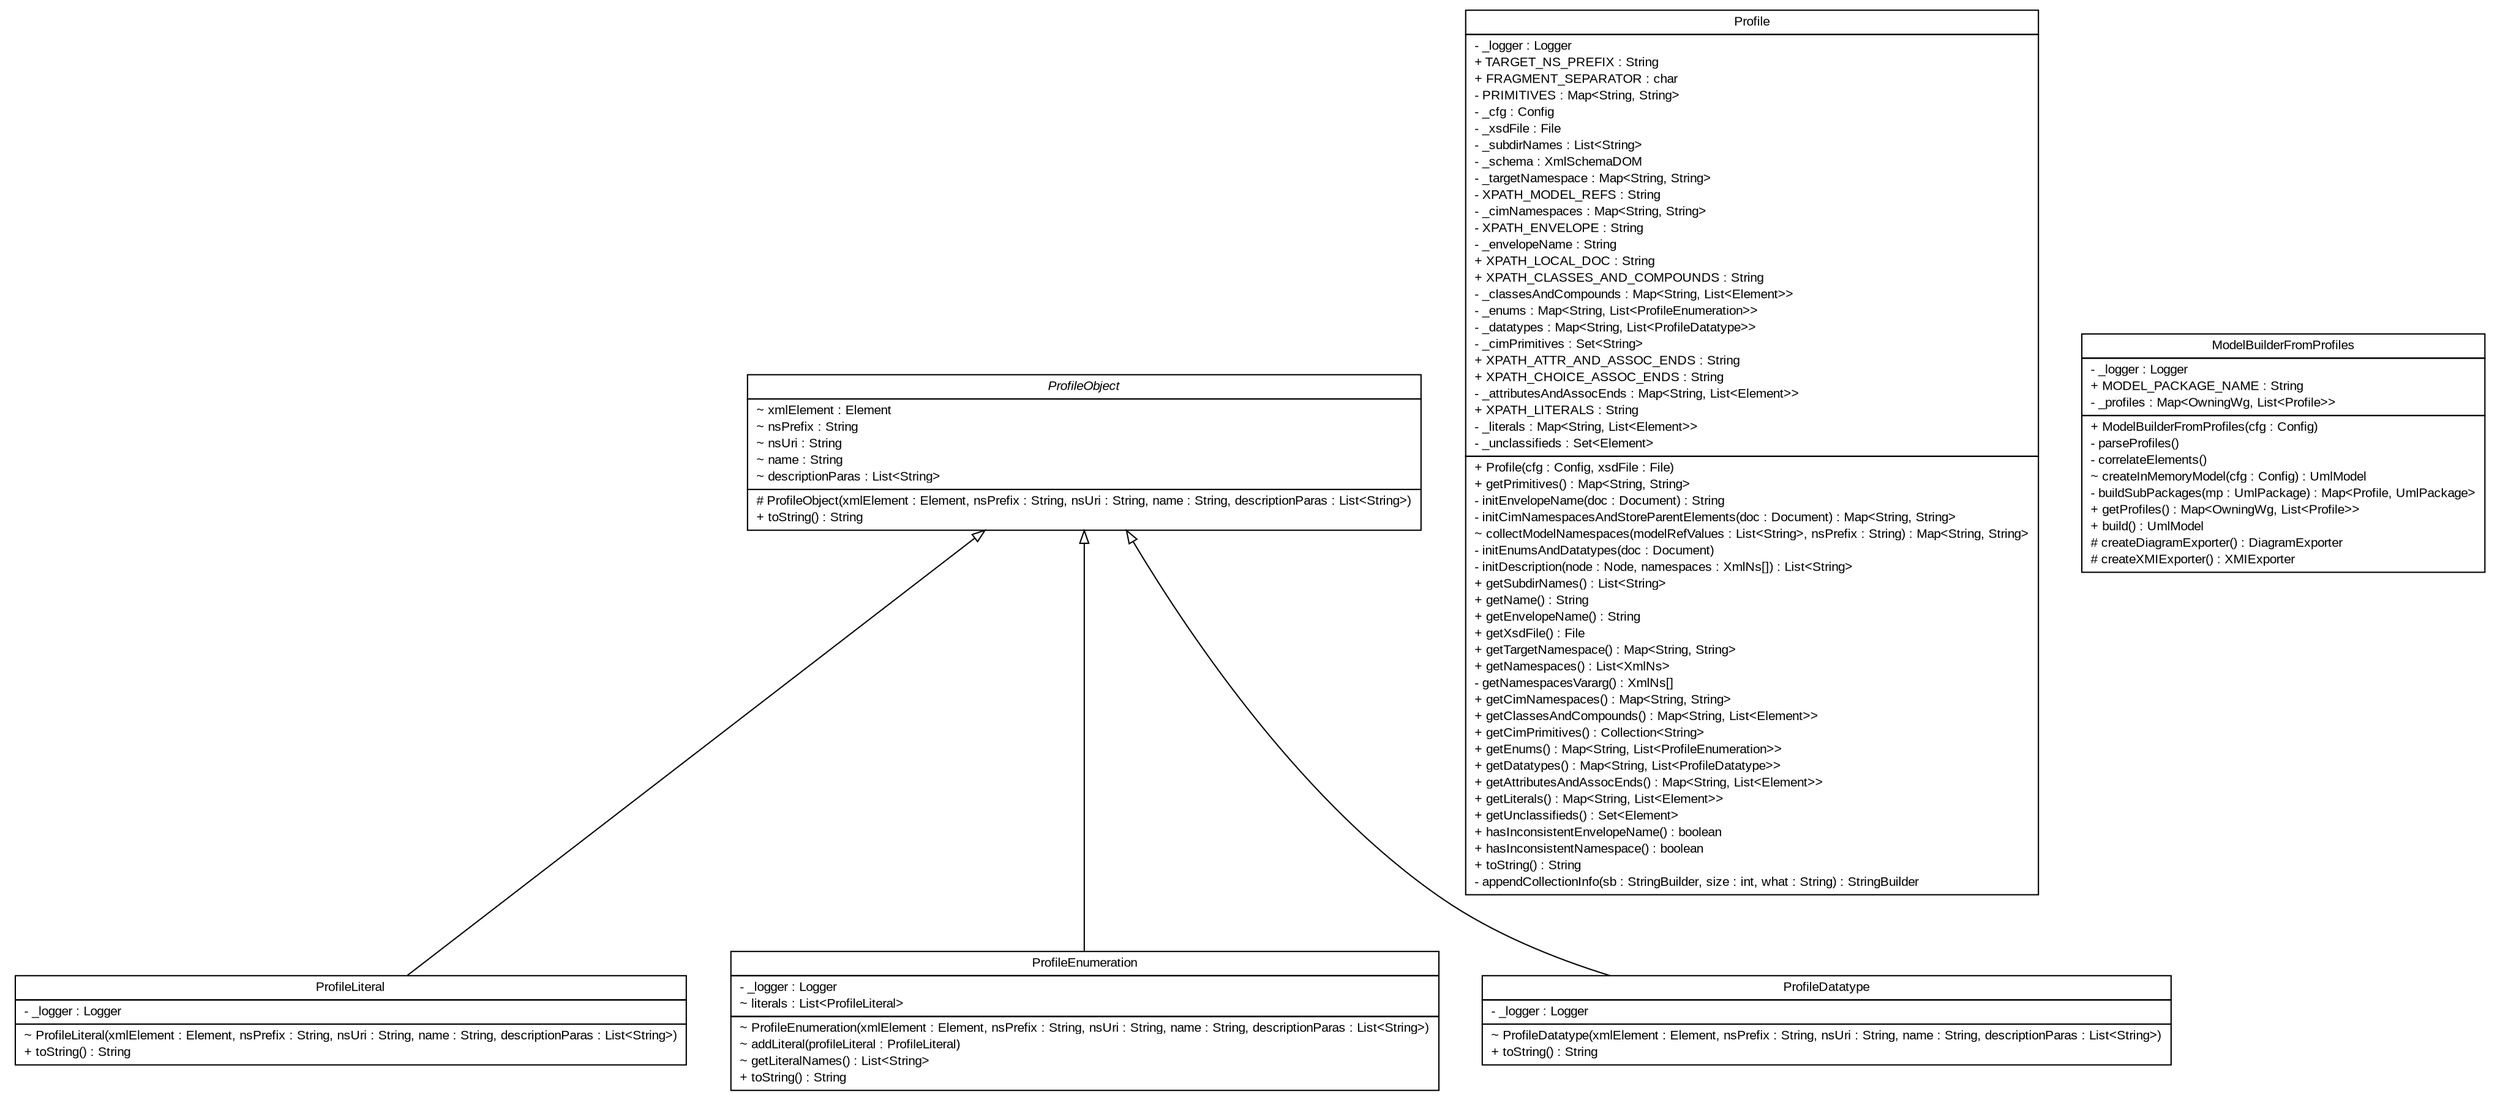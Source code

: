 #!/usr/local/bin/dot
#
# Class diagram 
# Generated by UMLGraph version R5_6_6-6-g3bdff0 (http://www.umlgraph.org/)
#

digraph G {
	edge [fontname="arial",fontsize=10,labelfontname="arial",labelfontsize=10];
	node [fontname="arial",fontsize=10,shape=plaintext];
	nodesep=0.25;
	ranksep=0.5;
	// org.tanjakostic.jcleancim.experimental.builder.xsd.ProfileObject
	c8390 [label=<<table title="org.tanjakostic.jcleancim.experimental.builder.xsd.ProfileObject" border="0" cellborder="1" cellspacing="0" cellpadding="2" port="p" href="./ProfileObject.html">
		<tr><td><table border="0" cellspacing="0" cellpadding="1">
<tr><td align="center" balign="center"><font face="Arial Italic"> ProfileObject </font></td></tr>
		</table></td></tr>
		<tr><td><table border="0" cellspacing="0" cellpadding="1">
<tr><td align="left" balign="left"> ~ xmlElement : Element </td></tr>
<tr><td align="left" balign="left"> ~ nsPrefix : String </td></tr>
<tr><td align="left" balign="left"> ~ nsUri : String </td></tr>
<tr><td align="left" balign="left"> ~ name : String </td></tr>
<tr><td align="left" balign="left"> ~ descriptionParas : List&lt;String&gt; </td></tr>
		</table></td></tr>
		<tr><td><table border="0" cellspacing="0" cellpadding="1">
<tr><td align="left" balign="left"> # ProfileObject(xmlElement : Element, nsPrefix : String, nsUri : String, name : String, descriptionParas : List&lt;String&gt;) </td></tr>
<tr><td align="left" balign="left"> + toString() : String </td></tr>
		</table></td></tr>
		</table>>, URL="./ProfileObject.html", fontname="arial", fontcolor="black", fontsize=10.0];
	// org.tanjakostic.jcleancim.experimental.builder.xsd.ProfileLiteral
	c8391 [label=<<table title="org.tanjakostic.jcleancim.experimental.builder.xsd.ProfileLiteral" border="0" cellborder="1" cellspacing="0" cellpadding="2" port="p" href="./ProfileLiteral.html">
		<tr><td><table border="0" cellspacing="0" cellpadding="1">
<tr><td align="center" balign="center"> ProfileLiteral </td></tr>
		</table></td></tr>
		<tr><td><table border="0" cellspacing="0" cellpadding="1">
<tr><td align="left" balign="left"> - _logger : Logger </td></tr>
		</table></td></tr>
		<tr><td><table border="0" cellspacing="0" cellpadding="1">
<tr><td align="left" balign="left"> ~ ProfileLiteral(xmlElement : Element, nsPrefix : String, nsUri : String, name : String, descriptionParas : List&lt;String&gt;) </td></tr>
<tr><td align="left" balign="left"> + toString() : String </td></tr>
		</table></td></tr>
		</table>>, URL="./ProfileLiteral.html", fontname="arial", fontcolor="black", fontsize=10.0];
	// org.tanjakostic.jcleancim.experimental.builder.xsd.ProfileEnumeration
	c8392 [label=<<table title="org.tanjakostic.jcleancim.experimental.builder.xsd.ProfileEnumeration" border="0" cellborder="1" cellspacing="0" cellpadding="2" port="p" href="./ProfileEnumeration.html">
		<tr><td><table border="0" cellspacing="0" cellpadding="1">
<tr><td align="center" balign="center"> ProfileEnumeration </td></tr>
		</table></td></tr>
		<tr><td><table border="0" cellspacing="0" cellpadding="1">
<tr><td align="left" balign="left"> - _logger : Logger </td></tr>
<tr><td align="left" balign="left"> ~ literals : List&lt;ProfileLiteral&gt; </td></tr>
		</table></td></tr>
		<tr><td><table border="0" cellspacing="0" cellpadding="1">
<tr><td align="left" balign="left"> ~ ProfileEnumeration(xmlElement : Element, nsPrefix : String, nsUri : String, name : String, descriptionParas : List&lt;String&gt;) </td></tr>
<tr><td align="left" balign="left"> ~ addLiteral(profileLiteral : ProfileLiteral) </td></tr>
<tr><td align="left" balign="left"> ~ getLiteralNames() : List&lt;String&gt; </td></tr>
<tr><td align="left" balign="left"> + toString() : String </td></tr>
		</table></td></tr>
		</table>>, URL="./ProfileEnumeration.html", fontname="arial", fontcolor="black", fontsize=10.0];
	// org.tanjakostic.jcleancim.experimental.builder.xsd.ProfileDatatype
	c8393 [label=<<table title="org.tanjakostic.jcleancim.experimental.builder.xsd.ProfileDatatype" border="0" cellborder="1" cellspacing="0" cellpadding="2" port="p" href="./ProfileDatatype.html">
		<tr><td><table border="0" cellspacing="0" cellpadding="1">
<tr><td align="center" balign="center"> ProfileDatatype </td></tr>
		</table></td></tr>
		<tr><td><table border="0" cellspacing="0" cellpadding="1">
<tr><td align="left" balign="left"> - _logger : Logger </td></tr>
		</table></td></tr>
		<tr><td><table border="0" cellspacing="0" cellpadding="1">
<tr><td align="left" balign="left"> ~ ProfileDatatype(xmlElement : Element, nsPrefix : String, nsUri : String, name : String, descriptionParas : List&lt;String&gt;) </td></tr>
<tr><td align="left" balign="left"> + toString() : String </td></tr>
		</table></td></tr>
		</table>>, URL="./ProfileDatatype.html", fontname="arial", fontcolor="black", fontsize=10.0];
	// org.tanjakostic.jcleancim.experimental.builder.xsd.Profile
	c8394 [label=<<table title="org.tanjakostic.jcleancim.experimental.builder.xsd.Profile" border="0" cellborder="1" cellspacing="0" cellpadding="2" port="p" href="./Profile.html">
		<tr><td><table border="0" cellspacing="0" cellpadding="1">
<tr><td align="center" balign="center"> Profile </td></tr>
		</table></td></tr>
		<tr><td><table border="0" cellspacing="0" cellpadding="1">
<tr><td align="left" balign="left"> - _logger : Logger </td></tr>
<tr><td align="left" balign="left"> + TARGET_NS_PREFIX : String </td></tr>
<tr><td align="left" balign="left"> + FRAGMENT_SEPARATOR : char </td></tr>
<tr><td align="left" balign="left"> - PRIMITIVES : Map&lt;String, String&gt; </td></tr>
<tr><td align="left" balign="left"> - _cfg : Config </td></tr>
<tr><td align="left" balign="left"> - _xsdFile : File </td></tr>
<tr><td align="left" balign="left"> - _subdirNames : List&lt;String&gt; </td></tr>
<tr><td align="left" balign="left"> - _schema : XmlSchemaDOM </td></tr>
<tr><td align="left" balign="left"> - _targetNamespace : Map&lt;String, String&gt; </td></tr>
<tr><td align="left" balign="left"> - XPATH_MODEL_REFS : String </td></tr>
<tr><td align="left" balign="left"> - _cimNamespaces : Map&lt;String, String&gt; </td></tr>
<tr><td align="left" balign="left"> - XPATH_ENVELOPE : String </td></tr>
<tr><td align="left" balign="left"> - _envelopeName : String </td></tr>
<tr><td align="left" balign="left"> + XPATH_LOCAL_DOC : String </td></tr>
<tr><td align="left" balign="left"> + XPATH_CLASSES_AND_COMPOUNDS : String </td></tr>
<tr><td align="left" balign="left"> - _classesAndCompounds : Map&lt;String, List&lt;Element&gt;&gt; </td></tr>
<tr><td align="left" balign="left"> - _enums : Map&lt;String, List&lt;ProfileEnumeration&gt;&gt; </td></tr>
<tr><td align="left" balign="left"> - _datatypes : Map&lt;String, List&lt;ProfileDatatype&gt;&gt; </td></tr>
<tr><td align="left" balign="left"> - _cimPrimitives : Set&lt;String&gt; </td></tr>
<tr><td align="left" balign="left"> + XPATH_ATTR_AND_ASSOC_ENDS : String </td></tr>
<tr><td align="left" balign="left"> + XPATH_CHOICE_ASSOC_ENDS : String </td></tr>
<tr><td align="left" balign="left"> - _attributesAndAssocEnds : Map&lt;String, List&lt;Element&gt;&gt; </td></tr>
<tr><td align="left" balign="left"> + XPATH_LITERALS : String </td></tr>
<tr><td align="left" balign="left"> - _literals : Map&lt;String, List&lt;Element&gt;&gt; </td></tr>
<tr><td align="left" balign="left"> - _unclassifieds : Set&lt;Element&gt; </td></tr>
		</table></td></tr>
		<tr><td><table border="0" cellspacing="0" cellpadding="1">
<tr><td align="left" balign="left"> + Profile(cfg : Config, xsdFile : File) </td></tr>
<tr><td align="left" balign="left"> + getPrimitives() : Map&lt;String, String&gt; </td></tr>
<tr><td align="left" balign="left"> - initEnvelopeName(doc : Document) : String </td></tr>
<tr><td align="left" balign="left"> - initCimNamespacesAndStoreParentElements(doc : Document) : Map&lt;String, String&gt; </td></tr>
<tr><td align="left" balign="left"> ~ collectModelNamespaces(modelRefValues : List&lt;String&gt;, nsPrefix : String) : Map&lt;String, String&gt; </td></tr>
<tr><td align="left" balign="left"> - initEnumsAndDatatypes(doc : Document) </td></tr>
<tr><td align="left" balign="left"> - initDescription(node : Node, namespaces : XmlNs[]) : List&lt;String&gt; </td></tr>
<tr><td align="left" balign="left"> + getSubdirNames() : List&lt;String&gt; </td></tr>
<tr><td align="left" balign="left"> + getName() : String </td></tr>
<tr><td align="left" balign="left"> + getEnvelopeName() : String </td></tr>
<tr><td align="left" balign="left"> + getXsdFile() : File </td></tr>
<tr><td align="left" balign="left"> + getTargetNamespace() : Map&lt;String, String&gt; </td></tr>
<tr><td align="left" balign="left"> + getNamespaces() : List&lt;XmlNs&gt; </td></tr>
<tr><td align="left" balign="left"> - getNamespacesVararg() : XmlNs[] </td></tr>
<tr><td align="left" balign="left"> + getCimNamespaces() : Map&lt;String, String&gt; </td></tr>
<tr><td align="left" balign="left"> + getClassesAndCompounds() : Map&lt;String, List&lt;Element&gt;&gt; </td></tr>
<tr><td align="left" balign="left"> + getCimPrimitives() : Collection&lt;String&gt; </td></tr>
<tr><td align="left" balign="left"> + getEnums() : Map&lt;String, List&lt;ProfileEnumeration&gt;&gt; </td></tr>
<tr><td align="left" balign="left"> + getDatatypes() : Map&lt;String, List&lt;ProfileDatatype&gt;&gt; </td></tr>
<tr><td align="left" balign="left"> + getAttributesAndAssocEnds() : Map&lt;String, List&lt;Element&gt;&gt; </td></tr>
<tr><td align="left" balign="left"> + getLiterals() : Map&lt;String, List&lt;Element&gt;&gt; </td></tr>
<tr><td align="left" balign="left"> + getUnclassifieds() : Set&lt;Element&gt; </td></tr>
<tr><td align="left" balign="left"> + hasInconsistentEnvelopeName() : boolean </td></tr>
<tr><td align="left" balign="left"> + hasInconsistentNamespace() : boolean </td></tr>
<tr><td align="left" balign="left"> + toString() : String </td></tr>
<tr><td align="left" balign="left"> - appendCollectionInfo(sb : StringBuilder, size : int, what : String) : StringBuilder </td></tr>
		</table></td></tr>
		</table>>, URL="./Profile.html", fontname="arial", fontcolor="black", fontsize=10.0];
	// org.tanjakostic.jcleancim.experimental.builder.xsd.ModelBuilderFromProfiles
	c8395 [label=<<table title="org.tanjakostic.jcleancim.experimental.builder.xsd.ModelBuilderFromProfiles" border="0" cellborder="1" cellspacing="0" cellpadding="2" port="p" href="./ModelBuilderFromProfiles.html">
		<tr><td><table border="0" cellspacing="0" cellpadding="1">
<tr><td align="center" balign="center"> ModelBuilderFromProfiles </td></tr>
		</table></td></tr>
		<tr><td><table border="0" cellspacing="0" cellpadding="1">
<tr><td align="left" balign="left"> - _logger : Logger </td></tr>
<tr><td align="left" balign="left"> + MODEL_PACKAGE_NAME : String </td></tr>
<tr><td align="left" balign="left"> - _profiles : Map&lt;OwningWg, List&lt;Profile&gt;&gt; </td></tr>
		</table></td></tr>
		<tr><td><table border="0" cellspacing="0" cellpadding="1">
<tr><td align="left" balign="left"> + ModelBuilderFromProfiles(cfg : Config) </td></tr>
<tr><td align="left" balign="left"> - parseProfiles() </td></tr>
<tr><td align="left" balign="left"> - correlateElements() </td></tr>
<tr><td align="left" balign="left"> ~ createInMemoryModel(cfg : Config) : UmlModel </td></tr>
<tr><td align="left" balign="left"> - buildSubPackages(mp : UmlPackage) : Map&lt;Profile, UmlPackage&gt; </td></tr>
<tr><td align="left" balign="left"> + getProfiles() : Map&lt;OwningWg, List&lt;Profile&gt;&gt; </td></tr>
<tr><td align="left" balign="left"> + build() : UmlModel </td></tr>
<tr><td align="left" balign="left"> # createDiagramExporter() : DiagramExporter </td></tr>
<tr><td align="left" balign="left"> # createXMIExporter() : XMIExporter </td></tr>
		</table></td></tr>
		</table>>, URL="./ModelBuilderFromProfiles.html", fontname="arial", fontcolor="black", fontsize=10.0];
	//org.tanjakostic.jcleancim.experimental.builder.xsd.ProfileLiteral extends org.tanjakostic.jcleancim.experimental.builder.xsd.ProfileObject
	c8390:p -> c8391:p [dir=back,arrowtail=empty];
	//org.tanjakostic.jcleancim.experimental.builder.xsd.ProfileEnumeration extends org.tanjakostic.jcleancim.experimental.builder.xsd.ProfileObject
	c8390:p -> c8392:p [dir=back,arrowtail=empty];
	//org.tanjakostic.jcleancim.experimental.builder.xsd.ProfileDatatype extends org.tanjakostic.jcleancim.experimental.builder.xsd.ProfileObject
	c8390:p -> c8393:p [dir=back,arrowtail=empty];
}

